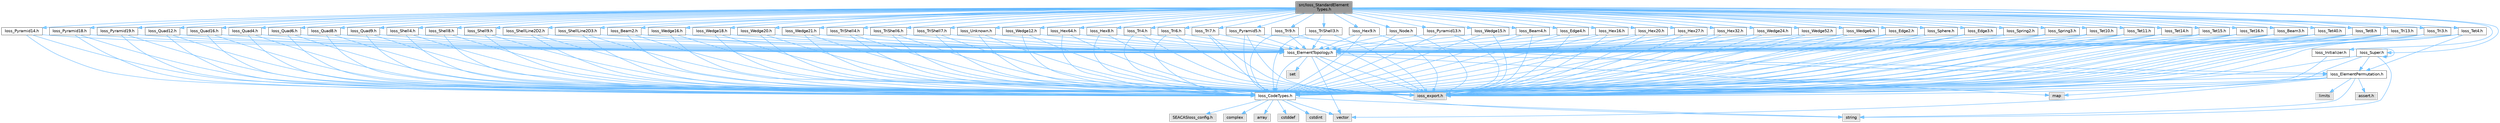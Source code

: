 digraph "src/Ioss_StandardElementTypes.h"
{
 // INTERACTIVE_SVG=YES
 // LATEX_PDF_SIZE
  bgcolor="transparent";
  edge [fontname=Helvetica,fontsize=10,labelfontname=Helvetica,labelfontsize=10];
  node [fontname=Helvetica,fontsize=10,shape=box,height=0.2,width=0.4];
  Node1 [id="Node000001",label="src/Ioss_StandardElement\lTypes.h",height=0.2,width=0.4,color="gray40", fillcolor="grey60", style="filled", fontcolor="black",tooltip=" "];
  Node1 -> Node2 [id="edge1_Node000001_Node000002",color="steelblue1",style="solid",tooltip=" "];
  Node2 [id="Node000002",label="Ioss_Beam2.h",height=0.2,width=0.4,color="grey40", fillcolor="white", style="filled",URL="$Ioss__Beam2_8h.html",tooltip=" "];
  Node2 -> Node3 [id="edge2_Node000002_Node000003",color="steelblue1",style="solid",tooltip=" "];
  Node3 [id="Node000003",label="ioss_export.h",height=0.2,width=0.4,color="grey60", fillcolor="#E0E0E0", style="filled",tooltip=" "];
  Node2 -> Node4 [id="edge3_Node000002_Node000004",color="steelblue1",style="solid",tooltip=" "];
  Node4 [id="Node000004",label="Ioss_CodeTypes.h",height=0.2,width=0.4,color="grey40", fillcolor="white", style="filled",URL="$Ioss__CodeTypes_8h.html",tooltip=" "];
  Node4 -> Node5 [id="edge4_Node000004_Node000005",color="steelblue1",style="solid",tooltip=" "];
  Node5 [id="Node000005",label="array",height=0.2,width=0.4,color="grey60", fillcolor="#E0E0E0", style="filled",tooltip=" "];
  Node4 -> Node6 [id="edge5_Node000004_Node000006",color="steelblue1",style="solid",tooltip=" "];
  Node6 [id="Node000006",label="cstddef",height=0.2,width=0.4,color="grey60", fillcolor="#E0E0E0", style="filled",tooltip=" "];
  Node4 -> Node7 [id="edge6_Node000004_Node000007",color="steelblue1",style="solid",tooltip=" "];
  Node7 [id="Node000007",label="cstdint",height=0.2,width=0.4,color="grey60", fillcolor="#E0E0E0", style="filled",tooltip=" "];
  Node4 -> Node8 [id="edge7_Node000004_Node000008",color="steelblue1",style="solid",tooltip=" "];
  Node8 [id="Node000008",label="string",height=0.2,width=0.4,color="grey60", fillcolor="#E0E0E0", style="filled",tooltip=" "];
  Node4 -> Node9 [id="edge8_Node000004_Node000009",color="steelblue1",style="solid",tooltip=" "];
  Node9 [id="Node000009",label="vector",height=0.2,width=0.4,color="grey60", fillcolor="#E0E0E0", style="filled",tooltip=" "];
  Node4 -> Node10 [id="edge9_Node000004_Node000010",color="steelblue1",style="solid",tooltip=" "];
  Node10 [id="Node000010",label="SEACASIoss_config.h",height=0.2,width=0.4,color="grey60", fillcolor="#E0E0E0", style="filled",tooltip=" "];
  Node4 -> Node11 [id="edge10_Node000004_Node000011",color="steelblue1",style="solid",tooltip=" "];
  Node11 [id="Node000011",label="complex",height=0.2,width=0.4,color="grey60", fillcolor="#E0E0E0", style="filled",tooltip=" "];
  Node2 -> Node12 [id="edge11_Node000002_Node000012",color="steelblue1",style="solid",tooltip=" "];
  Node12 [id="Node000012",label="Ioss_ElementTopology.h",height=0.2,width=0.4,color="grey40", fillcolor="white", style="filled",URL="$Ioss__ElementTopology_8h.html",tooltip=" "];
  Node12 -> Node3 [id="edge12_Node000012_Node000003",color="steelblue1",style="solid",tooltip=" "];
  Node12 -> Node4 [id="edge13_Node000012_Node000004",color="steelblue1",style="solid",tooltip=" "];
  Node12 -> Node13 [id="edge14_Node000012_Node000013",color="steelblue1",style="solid",tooltip=" "];
  Node13 [id="Node000013",label="Ioss_ElementPermutation.h",height=0.2,width=0.4,color="grey40", fillcolor="white", style="filled",URL="$Ioss__ElementPermutation_8h.html",tooltip=" "];
  Node13 -> Node3 [id="edge15_Node000013_Node000003",color="steelblue1",style="solid",tooltip=" "];
  Node13 -> Node4 [id="edge16_Node000013_Node000004",color="steelblue1",style="solid",tooltip=" "];
  Node13 -> Node14 [id="edge17_Node000013_Node000014",color="steelblue1",style="solid",tooltip=" "];
  Node14 [id="Node000014",label="assert.h",height=0.2,width=0.4,color="grey60", fillcolor="#E0E0E0", style="filled",tooltip=" "];
  Node13 -> Node15 [id="edge18_Node000013_Node000015",color="steelblue1",style="solid",tooltip=" "];
  Node15 [id="Node000015",label="limits",height=0.2,width=0.4,color="grey60", fillcolor="#E0E0E0", style="filled",tooltip=" "];
  Node13 -> Node16 [id="edge19_Node000013_Node000016",color="steelblue1",style="solid",tooltip=" "];
  Node16 [id="Node000016",label="map",height=0.2,width=0.4,color="grey60", fillcolor="#E0E0E0", style="filled",tooltip=" "];
  Node13 -> Node8 [id="edge20_Node000013_Node000008",color="steelblue1",style="solid",tooltip=" "];
  Node13 -> Node9 [id="edge21_Node000013_Node000009",color="steelblue1",style="solid",tooltip=" "];
  Node12 -> Node16 [id="edge22_Node000012_Node000016",color="steelblue1",style="solid",tooltip=" "];
  Node12 -> Node17 [id="edge23_Node000012_Node000017",color="steelblue1",style="solid",tooltip=" "];
  Node17 [id="Node000017",label="set",height=0.2,width=0.4,color="grey60", fillcolor="#E0E0E0", style="filled",tooltip=" "];
  Node12 -> Node8 [id="edge24_Node000012_Node000008",color="steelblue1",style="solid",tooltip=" "];
  Node12 -> Node9 [id="edge25_Node000012_Node000009",color="steelblue1",style="solid",tooltip=" "];
  Node1 -> Node18 [id="edge26_Node000001_Node000018",color="steelblue1",style="solid",tooltip=" "];
  Node18 [id="Node000018",label="Ioss_Beam3.h",height=0.2,width=0.4,color="grey40", fillcolor="white", style="filled",URL="$Ioss__Beam3_8h.html",tooltip=" "];
  Node18 -> Node3 [id="edge27_Node000018_Node000003",color="steelblue1",style="solid",tooltip=" "];
  Node18 -> Node4 [id="edge28_Node000018_Node000004",color="steelblue1",style="solid",tooltip=" "];
  Node18 -> Node12 [id="edge29_Node000018_Node000012",color="steelblue1",style="solid",tooltip=" "];
  Node1 -> Node19 [id="edge30_Node000001_Node000019",color="steelblue1",style="solid",tooltip=" "];
  Node19 [id="Node000019",label="Ioss_Beam4.h",height=0.2,width=0.4,color="grey40", fillcolor="white", style="filled",URL="$Ioss__Beam4_8h.html",tooltip=" "];
  Node19 -> Node3 [id="edge31_Node000019_Node000003",color="steelblue1",style="solid",tooltip=" "];
  Node19 -> Node4 [id="edge32_Node000019_Node000004",color="steelblue1",style="solid",tooltip=" "];
  Node19 -> Node12 [id="edge33_Node000019_Node000012",color="steelblue1",style="solid",tooltip=" "];
  Node1 -> Node20 [id="edge34_Node000001_Node000020",color="steelblue1",style="solid",tooltip=" "];
  Node20 [id="Node000020",label="Ioss_Edge2.h",height=0.2,width=0.4,color="grey40", fillcolor="white", style="filled",URL="$Ioss__Edge2_8h.html",tooltip=" "];
  Node20 -> Node3 [id="edge35_Node000020_Node000003",color="steelblue1",style="solid",tooltip=" "];
  Node20 -> Node4 [id="edge36_Node000020_Node000004",color="steelblue1",style="solid",tooltip=" "];
  Node20 -> Node12 [id="edge37_Node000020_Node000012",color="steelblue1",style="solid",tooltip=" "];
  Node1 -> Node21 [id="edge38_Node000001_Node000021",color="steelblue1",style="solid",tooltip=" "];
  Node21 [id="Node000021",label="Ioss_Edge3.h",height=0.2,width=0.4,color="grey40", fillcolor="white", style="filled",URL="$Ioss__Edge3_8h.html",tooltip=" "];
  Node21 -> Node3 [id="edge39_Node000021_Node000003",color="steelblue1",style="solid",tooltip=" "];
  Node21 -> Node4 [id="edge40_Node000021_Node000004",color="steelblue1",style="solid",tooltip=" "];
  Node21 -> Node12 [id="edge41_Node000021_Node000012",color="steelblue1",style="solid",tooltip=" "];
  Node1 -> Node22 [id="edge42_Node000001_Node000022",color="steelblue1",style="solid",tooltip=" "];
  Node22 [id="Node000022",label="Ioss_Edge4.h",height=0.2,width=0.4,color="grey40", fillcolor="white", style="filled",URL="$Ioss__Edge4_8h.html",tooltip=" "];
  Node22 -> Node3 [id="edge43_Node000022_Node000003",color="steelblue1",style="solid",tooltip=" "];
  Node22 -> Node4 [id="edge44_Node000022_Node000004",color="steelblue1",style="solid",tooltip=" "];
  Node22 -> Node12 [id="edge45_Node000022_Node000012",color="steelblue1",style="solid",tooltip=" "];
  Node1 -> Node23 [id="edge46_Node000001_Node000023",color="steelblue1",style="solid",tooltip=" "];
  Node23 [id="Node000023",label="Ioss_Hex16.h",height=0.2,width=0.4,color="grey40", fillcolor="white", style="filled",URL="$Ioss__Hex16_8h.html",tooltip=" "];
  Node23 -> Node3 [id="edge47_Node000023_Node000003",color="steelblue1",style="solid",tooltip=" "];
  Node23 -> Node4 [id="edge48_Node000023_Node000004",color="steelblue1",style="solid",tooltip=" "];
  Node23 -> Node12 [id="edge49_Node000023_Node000012",color="steelblue1",style="solid",tooltip=" "];
  Node1 -> Node24 [id="edge50_Node000001_Node000024",color="steelblue1",style="solid",tooltip=" "];
  Node24 [id="Node000024",label="Ioss_Hex20.h",height=0.2,width=0.4,color="grey40", fillcolor="white", style="filled",URL="$Ioss__Hex20_8h.html",tooltip=" "];
  Node24 -> Node3 [id="edge51_Node000024_Node000003",color="steelblue1",style="solid",tooltip=" "];
  Node24 -> Node4 [id="edge52_Node000024_Node000004",color="steelblue1",style="solid",tooltip=" "];
  Node24 -> Node12 [id="edge53_Node000024_Node000012",color="steelblue1",style="solid",tooltip=" "];
  Node1 -> Node25 [id="edge54_Node000001_Node000025",color="steelblue1",style="solid",tooltip=" "];
  Node25 [id="Node000025",label="Ioss_Hex27.h",height=0.2,width=0.4,color="grey40", fillcolor="white", style="filled",URL="$Ioss__Hex27_8h.html",tooltip=" "];
  Node25 -> Node3 [id="edge55_Node000025_Node000003",color="steelblue1",style="solid",tooltip=" "];
  Node25 -> Node4 [id="edge56_Node000025_Node000004",color="steelblue1",style="solid",tooltip=" "];
  Node25 -> Node12 [id="edge57_Node000025_Node000012",color="steelblue1",style="solid",tooltip=" "];
  Node1 -> Node26 [id="edge58_Node000001_Node000026",color="steelblue1",style="solid",tooltip=" "];
  Node26 [id="Node000026",label="Ioss_Hex32.h",height=0.2,width=0.4,color="grey40", fillcolor="white", style="filled",URL="$Ioss__Hex32_8h.html",tooltip=" "];
  Node26 -> Node3 [id="edge59_Node000026_Node000003",color="steelblue1",style="solid",tooltip=" "];
  Node26 -> Node4 [id="edge60_Node000026_Node000004",color="steelblue1",style="solid",tooltip=" "];
  Node26 -> Node12 [id="edge61_Node000026_Node000012",color="steelblue1",style="solid",tooltip=" "];
  Node1 -> Node27 [id="edge62_Node000001_Node000027",color="steelblue1",style="solid",tooltip=" "];
  Node27 [id="Node000027",label="Ioss_Hex64.h",height=0.2,width=0.4,color="grey40", fillcolor="white", style="filled",URL="$Ioss__Hex64_8h.html",tooltip=" "];
  Node27 -> Node3 [id="edge63_Node000027_Node000003",color="steelblue1",style="solid",tooltip=" "];
  Node27 -> Node4 [id="edge64_Node000027_Node000004",color="steelblue1",style="solid",tooltip=" "];
  Node27 -> Node12 [id="edge65_Node000027_Node000012",color="steelblue1",style="solid",tooltip=" "];
  Node1 -> Node28 [id="edge66_Node000001_Node000028",color="steelblue1",style="solid",tooltip=" "];
  Node28 [id="Node000028",label="Ioss_Hex8.h",height=0.2,width=0.4,color="grey40", fillcolor="white", style="filled",URL="$Ioss__Hex8_8h.html",tooltip=" "];
  Node28 -> Node3 [id="edge67_Node000028_Node000003",color="steelblue1",style="solid",tooltip=" "];
  Node28 -> Node4 [id="edge68_Node000028_Node000004",color="steelblue1",style="solid",tooltip=" "];
  Node28 -> Node12 [id="edge69_Node000028_Node000012",color="steelblue1",style="solid",tooltip=" "];
  Node1 -> Node29 [id="edge70_Node000001_Node000029",color="steelblue1",style="solid",tooltip=" "];
  Node29 [id="Node000029",label="Ioss_Hex9.h",height=0.2,width=0.4,color="grey40", fillcolor="white", style="filled",URL="$Ioss__Hex9_8h.html",tooltip=" "];
  Node29 -> Node3 [id="edge71_Node000029_Node000003",color="steelblue1",style="solid",tooltip=" "];
  Node29 -> Node4 [id="edge72_Node000029_Node000004",color="steelblue1",style="solid",tooltip=" "];
  Node29 -> Node12 [id="edge73_Node000029_Node000012",color="steelblue1",style="solid",tooltip=" "];
  Node1 -> Node30 [id="edge74_Node000001_Node000030",color="steelblue1",style="solid",tooltip=" "];
  Node30 [id="Node000030",label="Ioss_Initializer.h",height=0.2,width=0.4,color="grey40", fillcolor="white", style="filled",URL="$Ioss__Initializer_8h.html",tooltip=" "];
  Node30 -> Node3 [id="edge75_Node000030_Node000003",color="steelblue1",style="solid",tooltip=" "];
  Node1 -> Node31 [id="edge76_Node000001_Node000031",color="steelblue1",style="solid",tooltip=" "];
  Node31 [id="Node000031",label="Ioss_Node.h",height=0.2,width=0.4,color="grey40", fillcolor="white", style="filled",URL="$Ioss__Node_8h.html",tooltip=" "];
  Node31 -> Node3 [id="edge77_Node000031_Node000003",color="steelblue1",style="solid",tooltip=" "];
  Node31 -> Node4 [id="edge78_Node000031_Node000004",color="steelblue1",style="solid",tooltip=" "];
  Node31 -> Node12 [id="edge79_Node000031_Node000012",color="steelblue1",style="solid",tooltip=" "];
  Node1 -> Node32 [id="edge80_Node000001_Node000032",color="steelblue1",style="solid",tooltip=" "];
  Node32 [id="Node000032",label="Ioss_Pyramid13.h",height=0.2,width=0.4,color="grey40", fillcolor="white", style="filled",URL="$Ioss__Pyramid13_8h.html",tooltip=" "];
  Node32 -> Node3 [id="edge81_Node000032_Node000003",color="steelblue1",style="solid",tooltip=" "];
  Node32 -> Node4 [id="edge82_Node000032_Node000004",color="steelblue1",style="solid",tooltip=" "];
  Node32 -> Node12 [id="edge83_Node000032_Node000012",color="steelblue1",style="solid",tooltip=" "];
  Node1 -> Node33 [id="edge84_Node000001_Node000033",color="steelblue1",style="solid",tooltip=" "];
  Node33 [id="Node000033",label="Ioss_Pyramid14.h",height=0.2,width=0.4,color="grey40", fillcolor="white", style="filled",URL="$Ioss__Pyramid14_8h.html",tooltip=" "];
  Node33 -> Node3 [id="edge85_Node000033_Node000003",color="steelblue1",style="solid",tooltip=" "];
  Node33 -> Node4 [id="edge86_Node000033_Node000004",color="steelblue1",style="solid",tooltip=" "];
  Node33 -> Node12 [id="edge87_Node000033_Node000012",color="steelblue1",style="solid",tooltip=" "];
  Node1 -> Node34 [id="edge88_Node000001_Node000034",color="steelblue1",style="solid",tooltip=" "];
  Node34 [id="Node000034",label="Ioss_Pyramid18.h",height=0.2,width=0.4,color="grey40", fillcolor="white", style="filled",URL="$Ioss__Pyramid18_8h.html",tooltip=" "];
  Node34 -> Node3 [id="edge89_Node000034_Node000003",color="steelblue1",style="solid",tooltip=" "];
  Node34 -> Node4 [id="edge90_Node000034_Node000004",color="steelblue1",style="solid",tooltip=" "];
  Node34 -> Node12 [id="edge91_Node000034_Node000012",color="steelblue1",style="solid",tooltip=" "];
  Node1 -> Node35 [id="edge92_Node000001_Node000035",color="steelblue1",style="solid",tooltip=" "];
  Node35 [id="Node000035",label="Ioss_Pyramid19.h",height=0.2,width=0.4,color="grey40", fillcolor="white", style="filled",URL="$Ioss__Pyramid19_8h.html",tooltip=" "];
  Node35 -> Node3 [id="edge93_Node000035_Node000003",color="steelblue1",style="solid",tooltip=" "];
  Node35 -> Node4 [id="edge94_Node000035_Node000004",color="steelblue1",style="solid",tooltip=" "];
  Node35 -> Node12 [id="edge95_Node000035_Node000012",color="steelblue1",style="solid",tooltip=" "];
  Node1 -> Node36 [id="edge96_Node000001_Node000036",color="steelblue1",style="solid",tooltip=" "];
  Node36 [id="Node000036",label="Ioss_Pyramid5.h",height=0.2,width=0.4,color="grey40", fillcolor="white", style="filled",URL="$Ioss__Pyramid5_8h.html",tooltip=" "];
  Node36 -> Node3 [id="edge97_Node000036_Node000003",color="steelblue1",style="solid",tooltip=" "];
  Node36 -> Node4 [id="edge98_Node000036_Node000004",color="steelblue1",style="solid",tooltip=" "];
  Node36 -> Node13 [id="edge99_Node000036_Node000013",color="steelblue1",style="solid",tooltip=" "];
  Node36 -> Node12 [id="edge100_Node000036_Node000012",color="steelblue1",style="solid",tooltip=" "];
  Node1 -> Node37 [id="edge101_Node000001_Node000037",color="steelblue1",style="solid",tooltip=" "];
  Node37 [id="Node000037",label="Ioss_Quad12.h",height=0.2,width=0.4,color="grey40", fillcolor="white", style="filled",URL="$Ioss__Quad12_8h.html",tooltip=" "];
  Node37 -> Node3 [id="edge102_Node000037_Node000003",color="steelblue1",style="solid",tooltip=" "];
  Node37 -> Node4 [id="edge103_Node000037_Node000004",color="steelblue1",style="solid",tooltip=" "];
  Node37 -> Node12 [id="edge104_Node000037_Node000012",color="steelblue1",style="solid",tooltip=" "];
  Node1 -> Node38 [id="edge105_Node000001_Node000038",color="steelblue1",style="solid",tooltip=" "];
  Node38 [id="Node000038",label="Ioss_Quad16.h",height=0.2,width=0.4,color="grey40", fillcolor="white", style="filled",URL="$Ioss__Quad16_8h.html",tooltip=" "];
  Node38 -> Node3 [id="edge106_Node000038_Node000003",color="steelblue1",style="solid",tooltip=" "];
  Node38 -> Node4 [id="edge107_Node000038_Node000004",color="steelblue1",style="solid",tooltip=" "];
  Node38 -> Node12 [id="edge108_Node000038_Node000012",color="steelblue1",style="solid",tooltip=" "];
  Node1 -> Node39 [id="edge109_Node000001_Node000039",color="steelblue1",style="solid",tooltip=" "];
  Node39 [id="Node000039",label="Ioss_Quad4.h",height=0.2,width=0.4,color="grey40", fillcolor="white", style="filled",URL="$Ioss__Quad4_8h.html",tooltip=" "];
  Node39 -> Node3 [id="edge110_Node000039_Node000003",color="steelblue1",style="solid",tooltip=" "];
  Node39 -> Node4 [id="edge111_Node000039_Node000004",color="steelblue1",style="solid",tooltip=" "];
  Node39 -> Node12 [id="edge112_Node000039_Node000012",color="steelblue1",style="solid",tooltip=" "];
  Node1 -> Node40 [id="edge113_Node000001_Node000040",color="steelblue1",style="solid",tooltip=" "];
  Node40 [id="Node000040",label="Ioss_Quad6.h",height=0.2,width=0.4,color="grey40", fillcolor="white", style="filled",URL="$Ioss__Quad6_8h.html",tooltip=" "];
  Node40 -> Node3 [id="edge114_Node000040_Node000003",color="steelblue1",style="solid",tooltip=" "];
  Node40 -> Node4 [id="edge115_Node000040_Node000004",color="steelblue1",style="solid",tooltip=" "];
  Node40 -> Node12 [id="edge116_Node000040_Node000012",color="steelblue1",style="solid",tooltip=" "];
  Node1 -> Node41 [id="edge117_Node000001_Node000041",color="steelblue1",style="solid",tooltip=" "];
  Node41 [id="Node000041",label="Ioss_Quad8.h",height=0.2,width=0.4,color="grey40", fillcolor="white", style="filled",URL="$Ioss__Quad8_8h.html",tooltip=" "];
  Node41 -> Node3 [id="edge118_Node000041_Node000003",color="steelblue1",style="solid",tooltip=" "];
  Node41 -> Node4 [id="edge119_Node000041_Node000004",color="steelblue1",style="solid",tooltip=" "];
  Node41 -> Node12 [id="edge120_Node000041_Node000012",color="steelblue1",style="solid",tooltip=" "];
  Node1 -> Node42 [id="edge121_Node000001_Node000042",color="steelblue1",style="solid",tooltip=" "];
  Node42 [id="Node000042",label="Ioss_Quad9.h",height=0.2,width=0.4,color="grey40", fillcolor="white", style="filled",URL="$Ioss__Quad9_8h.html",tooltip=" "];
  Node42 -> Node3 [id="edge122_Node000042_Node000003",color="steelblue1",style="solid",tooltip=" "];
  Node42 -> Node4 [id="edge123_Node000042_Node000004",color="steelblue1",style="solid",tooltip=" "];
  Node42 -> Node12 [id="edge124_Node000042_Node000012",color="steelblue1",style="solid",tooltip=" "];
  Node1 -> Node43 [id="edge125_Node000001_Node000043",color="steelblue1",style="solid",tooltip=" "];
  Node43 [id="Node000043",label="Ioss_Shell4.h",height=0.2,width=0.4,color="grey40", fillcolor="white", style="filled",URL="$Ioss__Shell4_8h.html",tooltip=" "];
  Node43 -> Node3 [id="edge126_Node000043_Node000003",color="steelblue1",style="solid",tooltip=" "];
  Node43 -> Node4 [id="edge127_Node000043_Node000004",color="steelblue1",style="solid",tooltip=" "];
  Node43 -> Node12 [id="edge128_Node000043_Node000012",color="steelblue1",style="solid",tooltip=" "];
  Node1 -> Node44 [id="edge129_Node000001_Node000044",color="steelblue1",style="solid",tooltip=" "];
  Node44 [id="Node000044",label="Ioss_Shell8.h",height=0.2,width=0.4,color="grey40", fillcolor="white", style="filled",URL="$Ioss__Shell8_8h.html",tooltip=" "];
  Node44 -> Node3 [id="edge130_Node000044_Node000003",color="steelblue1",style="solid",tooltip=" "];
  Node44 -> Node4 [id="edge131_Node000044_Node000004",color="steelblue1",style="solid",tooltip=" "];
  Node44 -> Node12 [id="edge132_Node000044_Node000012",color="steelblue1",style="solid",tooltip=" "];
  Node1 -> Node45 [id="edge133_Node000001_Node000045",color="steelblue1",style="solid",tooltip=" "];
  Node45 [id="Node000045",label="Ioss_Shell9.h",height=0.2,width=0.4,color="grey40", fillcolor="white", style="filled",URL="$Ioss__Shell9_8h.html",tooltip=" "];
  Node45 -> Node3 [id="edge134_Node000045_Node000003",color="steelblue1",style="solid",tooltip=" "];
  Node45 -> Node4 [id="edge135_Node000045_Node000004",color="steelblue1",style="solid",tooltip=" "];
  Node45 -> Node12 [id="edge136_Node000045_Node000012",color="steelblue1",style="solid",tooltip=" "];
  Node1 -> Node46 [id="edge137_Node000001_Node000046",color="steelblue1",style="solid",tooltip=" "];
  Node46 [id="Node000046",label="Ioss_ShellLine2D2.h",height=0.2,width=0.4,color="grey40", fillcolor="white", style="filled",URL="$Ioss__ShellLine2D2_8h.html",tooltip=" "];
  Node46 -> Node3 [id="edge138_Node000046_Node000003",color="steelblue1",style="solid",tooltip=" "];
  Node46 -> Node4 [id="edge139_Node000046_Node000004",color="steelblue1",style="solid",tooltip=" "];
  Node46 -> Node12 [id="edge140_Node000046_Node000012",color="steelblue1",style="solid",tooltip=" "];
  Node1 -> Node47 [id="edge141_Node000001_Node000047",color="steelblue1",style="solid",tooltip=" "];
  Node47 [id="Node000047",label="Ioss_ShellLine2D3.h",height=0.2,width=0.4,color="grey40", fillcolor="white", style="filled",URL="$Ioss__ShellLine2D3_8h.html",tooltip=" "];
  Node47 -> Node3 [id="edge142_Node000047_Node000003",color="steelblue1",style="solid",tooltip=" "];
  Node47 -> Node4 [id="edge143_Node000047_Node000004",color="steelblue1",style="solid",tooltip=" "];
  Node47 -> Node12 [id="edge144_Node000047_Node000012",color="steelblue1",style="solid",tooltip=" "];
  Node1 -> Node48 [id="edge145_Node000001_Node000048",color="steelblue1",style="solid",tooltip=" "];
  Node48 [id="Node000048",label="Ioss_Sphere.h",height=0.2,width=0.4,color="grey40", fillcolor="white", style="filled",URL="$Ioss__Sphere_8h.html",tooltip=" "];
  Node48 -> Node3 [id="edge146_Node000048_Node000003",color="steelblue1",style="solid",tooltip=" "];
  Node48 -> Node4 [id="edge147_Node000048_Node000004",color="steelblue1",style="solid",tooltip=" "];
  Node48 -> Node12 [id="edge148_Node000048_Node000012",color="steelblue1",style="solid",tooltip=" "];
  Node1 -> Node49 [id="edge149_Node000001_Node000049",color="steelblue1",style="solid",tooltip=" "];
  Node49 [id="Node000049",label="Ioss_Spring2.h",height=0.2,width=0.4,color="grey40", fillcolor="white", style="filled",URL="$Ioss__Spring2_8h.html",tooltip=" "];
  Node49 -> Node3 [id="edge150_Node000049_Node000003",color="steelblue1",style="solid",tooltip=" "];
  Node49 -> Node4 [id="edge151_Node000049_Node000004",color="steelblue1",style="solid",tooltip=" "];
  Node49 -> Node12 [id="edge152_Node000049_Node000012",color="steelblue1",style="solid",tooltip=" "];
  Node1 -> Node50 [id="edge153_Node000001_Node000050",color="steelblue1",style="solid",tooltip=" "];
  Node50 [id="Node000050",label="Ioss_Spring3.h",height=0.2,width=0.4,color="grey40", fillcolor="white", style="filled",URL="$Ioss__Spring3_8h.html",tooltip=" "];
  Node50 -> Node3 [id="edge154_Node000050_Node000003",color="steelblue1",style="solid",tooltip=" "];
  Node50 -> Node4 [id="edge155_Node000050_Node000004",color="steelblue1",style="solid",tooltip=" "];
  Node50 -> Node12 [id="edge156_Node000050_Node000012",color="steelblue1",style="solid",tooltip=" "];
  Node1 -> Node51 [id="edge157_Node000001_Node000051",color="steelblue1",style="solid",tooltip=" "];
  Node51 [id="Node000051",label="Ioss_Super.h",height=0.2,width=0.4,color="grey40", fillcolor="white", style="filled",URL="$Ioss__Super_8h.html",tooltip=" "];
  Node51 -> Node3 [id="edge158_Node000051_Node000003",color="steelblue1",style="solid",tooltip=" "];
  Node51 -> Node51 [id="edge159_Node000051_Node000051",color="steelblue1",style="solid",tooltip=" "];
  Node51 -> Node4 [id="edge160_Node000051_Node000004",color="steelblue1",style="solid",tooltip=" "];
  Node51 -> Node13 [id="edge161_Node000051_Node000013",color="steelblue1",style="solid",tooltip=" "];
  Node51 -> Node8 [id="edge162_Node000051_Node000008",color="steelblue1",style="solid",tooltip=" "];
  Node1 -> Node52 [id="edge163_Node000001_Node000052",color="steelblue1",style="solid",tooltip=" "];
  Node52 [id="Node000052",label="Ioss_Tet10.h",height=0.2,width=0.4,color="grey40", fillcolor="white", style="filled",URL="$Ioss__Tet10_8h.html",tooltip=" "];
  Node52 -> Node3 [id="edge164_Node000052_Node000003",color="steelblue1",style="solid",tooltip=" "];
  Node52 -> Node4 [id="edge165_Node000052_Node000004",color="steelblue1",style="solid",tooltip=" "];
  Node52 -> Node12 [id="edge166_Node000052_Node000012",color="steelblue1",style="solid",tooltip=" "];
  Node1 -> Node53 [id="edge167_Node000001_Node000053",color="steelblue1",style="solid",tooltip=" "];
  Node53 [id="Node000053",label="Ioss_Tet11.h",height=0.2,width=0.4,color="grey40", fillcolor="white", style="filled",URL="$Ioss__Tet11_8h.html",tooltip=" "];
  Node53 -> Node3 [id="edge168_Node000053_Node000003",color="steelblue1",style="solid",tooltip=" "];
  Node53 -> Node4 [id="edge169_Node000053_Node000004",color="steelblue1",style="solid",tooltip=" "];
  Node53 -> Node12 [id="edge170_Node000053_Node000012",color="steelblue1",style="solid",tooltip=" "];
  Node1 -> Node54 [id="edge171_Node000001_Node000054",color="steelblue1",style="solid",tooltip=" "];
  Node54 [id="Node000054",label="Ioss_Tet14.h",height=0.2,width=0.4,color="grey40", fillcolor="white", style="filled",URL="$Ioss__Tet14_8h.html",tooltip=" "];
  Node54 -> Node3 [id="edge172_Node000054_Node000003",color="steelblue1",style="solid",tooltip=" "];
  Node54 -> Node4 [id="edge173_Node000054_Node000004",color="steelblue1",style="solid",tooltip=" "];
  Node54 -> Node12 [id="edge174_Node000054_Node000012",color="steelblue1",style="solid",tooltip=" "];
  Node1 -> Node55 [id="edge175_Node000001_Node000055",color="steelblue1",style="solid",tooltip=" "];
  Node55 [id="Node000055",label="Ioss_Tet15.h",height=0.2,width=0.4,color="grey40", fillcolor="white", style="filled",URL="$Ioss__Tet15_8h.html",tooltip=" "];
  Node55 -> Node3 [id="edge176_Node000055_Node000003",color="steelblue1",style="solid",tooltip=" "];
  Node55 -> Node4 [id="edge177_Node000055_Node000004",color="steelblue1",style="solid",tooltip=" "];
  Node55 -> Node12 [id="edge178_Node000055_Node000012",color="steelblue1",style="solid",tooltip=" "];
  Node1 -> Node56 [id="edge179_Node000001_Node000056",color="steelblue1",style="solid",tooltip=" "];
  Node56 [id="Node000056",label="Ioss_Tet16.h",height=0.2,width=0.4,color="grey40", fillcolor="white", style="filled",URL="$Ioss__Tet16_8h.html",tooltip=" "];
  Node56 -> Node3 [id="edge180_Node000056_Node000003",color="steelblue1",style="solid",tooltip=" "];
  Node56 -> Node4 [id="edge181_Node000056_Node000004",color="steelblue1",style="solid",tooltip=" "];
  Node56 -> Node12 [id="edge182_Node000056_Node000012",color="steelblue1",style="solid",tooltip=" "];
  Node1 -> Node57 [id="edge183_Node000001_Node000057",color="steelblue1",style="solid",tooltip=" "];
  Node57 [id="Node000057",label="Ioss_Tet4.h",height=0.2,width=0.4,color="grey40", fillcolor="white", style="filled",URL="$Ioss__Tet4_8h.html",tooltip=" "];
  Node57 -> Node3 [id="edge184_Node000057_Node000003",color="steelblue1",style="solid",tooltip=" "];
  Node57 -> Node4 [id="edge185_Node000057_Node000004",color="steelblue1",style="solid",tooltip=" "];
  Node57 -> Node13 [id="edge186_Node000057_Node000013",color="steelblue1",style="solid",tooltip=" "];
  Node57 -> Node12 [id="edge187_Node000057_Node000012",color="steelblue1",style="solid",tooltip=" "];
  Node1 -> Node58 [id="edge188_Node000001_Node000058",color="steelblue1",style="solid",tooltip=" "];
  Node58 [id="Node000058",label="Ioss_Tet40.h",height=0.2,width=0.4,color="grey40", fillcolor="white", style="filled",URL="$Ioss__Tet40_8h.html",tooltip=" "];
  Node58 -> Node3 [id="edge189_Node000058_Node000003",color="steelblue1",style="solid",tooltip=" "];
  Node58 -> Node4 [id="edge190_Node000058_Node000004",color="steelblue1",style="solid",tooltip=" "];
  Node58 -> Node12 [id="edge191_Node000058_Node000012",color="steelblue1",style="solid",tooltip=" "];
  Node1 -> Node59 [id="edge192_Node000001_Node000059",color="steelblue1",style="solid",tooltip=" "];
  Node59 [id="Node000059",label="Ioss_Tet8.h",height=0.2,width=0.4,color="grey40", fillcolor="white", style="filled",URL="$Ioss__Tet8_8h.html",tooltip=" "];
  Node59 -> Node3 [id="edge193_Node000059_Node000003",color="steelblue1",style="solid",tooltip=" "];
  Node59 -> Node4 [id="edge194_Node000059_Node000004",color="steelblue1",style="solid",tooltip=" "];
  Node59 -> Node12 [id="edge195_Node000059_Node000012",color="steelblue1",style="solid",tooltip=" "];
  Node1 -> Node60 [id="edge196_Node000001_Node000060",color="steelblue1",style="solid",tooltip=" "];
  Node60 [id="Node000060",label="Ioss_Tri13.h",height=0.2,width=0.4,color="grey40", fillcolor="white", style="filled",URL="$Ioss__Tri13_8h.html",tooltip=" "];
  Node60 -> Node3 [id="edge197_Node000060_Node000003",color="steelblue1",style="solid",tooltip=" "];
  Node60 -> Node4 [id="edge198_Node000060_Node000004",color="steelblue1",style="solid",tooltip=" "];
  Node60 -> Node12 [id="edge199_Node000060_Node000012",color="steelblue1",style="solid",tooltip=" "];
  Node1 -> Node61 [id="edge200_Node000001_Node000061",color="steelblue1",style="solid",tooltip=" "];
  Node61 [id="Node000061",label="Ioss_Tri3.h",height=0.2,width=0.4,color="grey40", fillcolor="white", style="filled",URL="$Ioss__Tri3_8h.html",tooltip=" "];
  Node61 -> Node3 [id="edge201_Node000061_Node000003",color="steelblue1",style="solid",tooltip=" "];
  Node61 -> Node4 [id="edge202_Node000061_Node000004",color="steelblue1",style="solid",tooltip=" "];
  Node61 -> Node12 [id="edge203_Node000061_Node000012",color="steelblue1",style="solid",tooltip=" "];
  Node1 -> Node62 [id="edge204_Node000001_Node000062",color="steelblue1",style="solid",tooltip=" "];
  Node62 [id="Node000062",label="Ioss_Tri4.h",height=0.2,width=0.4,color="grey40", fillcolor="white", style="filled",URL="$Ioss__Tri4_8h.html",tooltip=" "];
  Node62 -> Node3 [id="edge205_Node000062_Node000003",color="steelblue1",style="solid",tooltip=" "];
  Node62 -> Node4 [id="edge206_Node000062_Node000004",color="steelblue1",style="solid",tooltip=" "];
  Node62 -> Node12 [id="edge207_Node000062_Node000012",color="steelblue1",style="solid",tooltip=" "];
  Node1 -> Node63 [id="edge208_Node000001_Node000063",color="steelblue1",style="solid",tooltip=" "];
  Node63 [id="Node000063",label="Ioss_Tri6.h",height=0.2,width=0.4,color="grey40", fillcolor="white", style="filled",URL="$Ioss__Tri6_8h.html",tooltip=" "];
  Node63 -> Node3 [id="edge209_Node000063_Node000003",color="steelblue1",style="solid",tooltip=" "];
  Node63 -> Node4 [id="edge210_Node000063_Node000004",color="steelblue1",style="solid",tooltip=" "];
  Node63 -> Node12 [id="edge211_Node000063_Node000012",color="steelblue1",style="solid",tooltip=" "];
  Node1 -> Node64 [id="edge212_Node000001_Node000064",color="steelblue1",style="solid",tooltip=" "];
  Node64 [id="Node000064",label="Ioss_Tri7.h",height=0.2,width=0.4,color="grey40", fillcolor="white", style="filled",URL="$Ioss__Tri7_8h.html",tooltip=" "];
  Node64 -> Node3 [id="edge213_Node000064_Node000003",color="steelblue1",style="solid",tooltip=" "];
  Node64 -> Node4 [id="edge214_Node000064_Node000004",color="steelblue1",style="solid",tooltip=" "];
  Node64 -> Node12 [id="edge215_Node000064_Node000012",color="steelblue1",style="solid",tooltip=" "];
  Node1 -> Node65 [id="edge216_Node000001_Node000065",color="steelblue1",style="solid",tooltip=" "];
  Node65 [id="Node000065",label="Ioss_Tri9.h",height=0.2,width=0.4,color="grey40", fillcolor="white", style="filled",URL="$Ioss__Tri9_8h.html",tooltip=" "];
  Node65 -> Node3 [id="edge217_Node000065_Node000003",color="steelblue1",style="solid",tooltip=" "];
  Node65 -> Node4 [id="edge218_Node000065_Node000004",color="steelblue1",style="solid",tooltip=" "];
  Node65 -> Node12 [id="edge219_Node000065_Node000012",color="steelblue1",style="solid",tooltip=" "];
  Node1 -> Node66 [id="edge220_Node000001_Node000066",color="steelblue1",style="solid",tooltip=" "];
  Node66 [id="Node000066",label="Ioss_TriShell3.h",height=0.2,width=0.4,color="grey40", fillcolor="white", style="filled",URL="$Ioss__TriShell3_8h.html",tooltip=" "];
  Node66 -> Node3 [id="edge221_Node000066_Node000003",color="steelblue1",style="solid",tooltip=" "];
  Node66 -> Node4 [id="edge222_Node000066_Node000004",color="steelblue1",style="solid",tooltip=" "];
  Node66 -> Node12 [id="edge223_Node000066_Node000012",color="steelblue1",style="solid",tooltip=" "];
  Node1 -> Node67 [id="edge224_Node000001_Node000067",color="steelblue1",style="solid",tooltip=" "];
  Node67 [id="Node000067",label="Ioss_TriShell4.h",height=0.2,width=0.4,color="grey40", fillcolor="white", style="filled",URL="$Ioss__TriShell4_8h.html",tooltip=" "];
  Node67 -> Node3 [id="edge225_Node000067_Node000003",color="steelblue1",style="solid",tooltip=" "];
  Node67 -> Node4 [id="edge226_Node000067_Node000004",color="steelblue1",style="solid",tooltip=" "];
  Node67 -> Node12 [id="edge227_Node000067_Node000012",color="steelblue1",style="solid",tooltip=" "];
  Node1 -> Node68 [id="edge228_Node000001_Node000068",color="steelblue1",style="solid",tooltip=" "];
  Node68 [id="Node000068",label="Ioss_TriShell6.h",height=0.2,width=0.4,color="grey40", fillcolor="white", style="filled",URL="$Ioss__TriShell6_8h.html",tooltip=" "];
  Node68 -> Node3 [id="edge229_Node000068_Node000003",color="steelblue1",style="solid",tooltip=" "];
  Node68 -> Node4 [id="edge230_Node000068_Node000004",color="steelblue1",style="solid",tooltip=" "];
  Node68 -> Node12 [id="edge231_Node000068_Node000012",color="steelblue1",style="solid",tooltip=" "];
  Node1 -> Node69 [id="edge232_Node000001_Node000069",color="steelblue1",style="solid",tooltip=" "];
  Node69 [id="Node000069",label="Ioss_TriShell7.h",height=0.2,width=0.4,color="grey40", fillcolor="white", style="filled",URL="$Ioss__TriShell7_8h.html",tooltip=" "];
  Node69 -> Node3 [id="edge233_Node000069_Node000003",color="steelblue1",style="solid",tooltip=" "];
  Node69 -> Node4 [id="edge234_Node000069_Node000004",color="steelblue1",style="solid",tooltip=" "];
  Node69 -> Node12 [id="edge235_Node000069_Node000012",color="steelblue1",style="solid",tooltip=" "];
  Node1 -> Node70 [id="edge236_Node000001_Node000070",color="steelblue1",style="solid",tooltip=" "];
  Node70 [id="Node000070",label="Ioss_Unknown.h",height=0.2,width=0.4,color="grey40", fillcolor="white", style="filled",URL="$Ioss__Unknown_8h.html",tooltip=" "];
  Node70 -> Node3 [id="edge237_Node000070_Node000003",color="steelblue1",style="solid",tooltip=" "];
  Node70 -> Node4 [id="edge238_Node000070_Node000004",color="steelblue1",style="solid",tooltip=" "];
  Node70 -> Node12 [id="edge239_Node000070_Node000012",color="steelblue1",style="solid",tooltip=" "];
  Node1 -> Node71 [id="edge240_Node000001_Node000071",color="steelblue1",style="solid",tooltip=" "];
  Node71 [id="Node000071",label="Ioss_Wedge12.h",height=0.2,width=0.4,color="grey40", fillcolor="white", style="filled",URL="$Ioss__Wedge12_8h.html",tooltip=" "];
  Node71 -> Node3 [id="edge241_Node000071_Node000003",color="steelblue1",style="solid",tooltip=" "];
  Node71 -> Node4 [id="edge242_Node000071_Node000004",color="steelblue1",style="solid",tooltip=" "];
  Node71 -> Node12 [id="edge243_Node000071_Node000012",color="steelblue1",style="solid",tooltip=" "];
  Node1 -> Node72 [id="edge244_Node000001_Node000072",color="steelblue1",style="solid",tooltip=" "];
  Node72 [id="Node000072",label="Ioss_Wedge15.h",height=0.2,width=0.4,color="grey40", fillcolor="white", style="filled",URL="$Ioss__Wedge15_8h.html",tooltip=" "];
  Node72 -> Node3 [id="edge245_Node000072_Node000003",color="steelblue1",style="solid",tooltip=" "];
  Node72 -> Node4 [id="edge246_Node000072_Node000004",color="steelblue1",style="solid",tooltip=" "];
  Node72 -> Node12 [id="edge247_Node000072_Node000012",color="steelblue1",style="solid",tooltip=" "];
  Node1 -> Node73 [id="edge248_Node000001_Node000073",color="steelblue1",style="solid",tooltip=" "];
  Node73 [id="Node000073",label="Ioss_Wedge16.h",height=0.2,width=0.4,color="grey40", fillcolor="white", style="filled",URL="$Ioss__Wedge16_8h.html",tooltip=" "];
  Node73 -> Node3 [id="edge249_Node000073_Node000003",color="steelblue1",style="solid",tooltip=" "];
  Node73 -> Node4 [id="edge250_Node000073_Node000004",color="steelblue1",style="solid",tooltip=" "];
  Node73 -> Node12 [id="edge251_Node000073_Node000012",color="steelblue1",style="solid",tooltip=" "];
  Node1 -> Node74 [id="edge252_Node000001_Node000074",color="steelblue1",style="solid",tooltip=" "];
  Node74 [id="Node000074",label="Ioss_Wedge18.h",height=0.2,width=0.4,color="grey40", fillcolor="white", style="filled",URL="$Ioss__Wedge18_8h.html",tooltip=" "];
  Node74 -> Node3 [id="edge253_Node000074_Node000003",color="steelblue1",style="solid",tooltip=" "];
  Node74 -> Node4 [id="edge254_Node000074_Node000004",color="steelblue1",style="solid",tooltip=" "];
  Node74 -> Node12 [id="edge255_Node000074_Node000012",color="steelblue1",style="solid",tooltip=" "];
  Node1 -> Node75 [id="edge256_Node000001_Node000075",color="steelblue1",style="solid",tooltip=" "];
  Node75 [id="Node000075",label="Ioss_Wedge20.h",height=0.2,width=0.4,color="grey40", fillcolor="white", style="filled",URL="$Ioss__Wedge20_8h.html",tooltip=" "];
  Node75 -> Node3 [id="edge257_Node000075_Node000003",color="steelblue1",style="solid",tooltip=" "];
  Node75 -> Node4 [id="edge258_Node000075_Node000004",color="steelblue1",style="solid",tooltip=" "];
  Node75 -> Node12 [id="edge259_Node000075_Node000012",color="steelblue1",style="solid",tooltip=" "];
  Node1 -> Node76 [id="edge260_Node000001_Node000076",color="steelblue1",style="solid",tooltip=" "];
  Node76 [id="Node000076",label="Ioss_Wedge21.h",height=0.2,width=0.4,color="grey40", fillcolor="white", style="filled",URL="$Ioss__Wedge21_8h.html",tooltip=" "];
  Node76 -> Node3 [id="edge261_Node000076_Node000003",color="steelblue1",style="solid",tooltip=" "];
  Node76 -> Node4 [id="edge262_Node000076_Node000004",color="steelblue1",style="solid",tooltip=" "];
  Node76 -> Node12 [id="edge263_Node000076_Node000012",color="steelblue1",style="solid",tooltip=" "];
  Node1 -> Node77 [id="edge264_Node000001_Node000077",color="steelblue1",style="solid",tooltip=" "];
  Node77 [id="Node000077",label="Ioss_Wedge24.h",height=0.2,width=0.4,color="grey40", fillcolor="white", style="filled",URL="$Ioss__Wedge24_8h.html",tooltip=" "];
  Node77 -> Node3 [id="edge265_Node000077_Node000003",color="steelblue1",style="solid",tooltip=" "];
  Node77 -> Node4 [id="edge266_Node000077_Node000004",color="steelblue1",style="solid",tooltip=" "];
  Node77 -> Node12 [id="edge267_Node000077_Node000012",color="steelblue1",style="solid",tooltip=" "];
  Node1 -> Node78 [id="edge268_Node000001_Node000078",color="steelblue1",style="solid",tooltip=" "];
  Node78 [id="Node000078",label="Ioss_Wedge52.h",height=0.2,width=0.4,color="grey40", fillcolor="white", style="filled",URL="$Ioss__Wedge52_8h.html",tooltip=" "];
  Node78 -> Node3 [id="edge269_Node000078_Node000003",color="steelblue1",style="solid",tooltip=" "];
  Node78 -> Node4 [id="edge270_Node000078_Node000004",color="steelblue1",style="solid",tooltip=" "];
  Node78 -> Node12 [id="edge271_Node000078_Node000012",color="steelblue1",style="solid",tooltip=" "];
  Node1 -> Node79 [id="edge272_Node000001_Node000079",color="steelblue1",style="solid",tooltip=" "];
  Node79 [id="Node000079",label="Ioss_Wedge6.h",height=0.2,width=0.4,color="grey40", fillcolor="white", style="filled",URL="$Ioss__Wedge6_8h.html",tooltip=" "];
  Node79 -> Node3 [id="edge273_Node000079_Node000003",color="steelblue1",style="solid",tooltip=" "];
  Node79 -> Node4 [id="edge274_Node000079_Node000004",color="steelblue1",style="solid",tooltip=" "];
  Node79 -> Node12 [id="edge275_Node000079_Node000012",color="steelblue1",style="solid",tooltip=" "];
}
